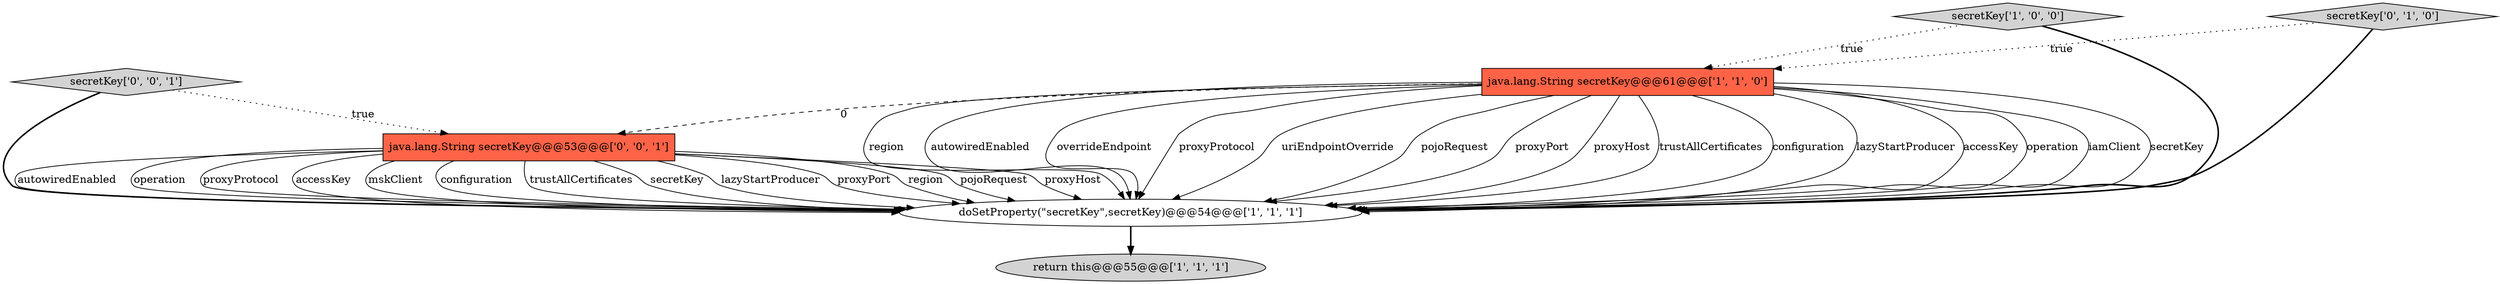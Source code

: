 digraph {
1 [style = filled, label = "java.lang.String secretKey@@@61@@@['1', '1', '0']", fillcolor = tomato, shape = box image = "AAA0AAABBB1BBB"];
5 [style = filled, label = "secretKey['0', '0', '1']", fillcolor = lightgray, shape = diamond image = "AAA0AAABBB3BBB"];
3 [style = filled, label = "doSetProperty(\"secretKey\",secretKey)@@@54@@@['1', '1', '1']", fillcolor = white, shape = ellipse image = "AAA0AAABBB1BBB"];
2 [style = filled, label = "secretKey['1', '0', '0']", fillcolor = lightgray, shape = diamond image = "AAA0AAABBB1BBB"];
6 [style = filled, label = "java.lang.String secretKey@@@53@@@['0', '0', '1']", fillcolor = tomato, shape = box image = "AAA0AAABBB3BBB"];
0 [style = filled, label = "return this@@@55@@@['1', '1', '1']", fillcolor = lightgray, shape = ellipse image = "AAA0AAABBB1BBB"];
4 [style = filled, label = "secretKey['0', '1', '0']", fillcolor = lightgray, shape = diamond image = "AAA0AAABBB2BBB"];
5->3 [style = bold, label=""];
4->3 [style = bold, label=""];
6->3 [style = solid, label="autowiredEnabled"];
1->3 [style = solid, label="region"];
4->1 [style = dotted, label="true"];
1->3 [style = solid, label="autowiredEnabled"];
1->3 [style = solid, label="overrideEndpoint"];
6->3 [style = solid, label="operation"];
2->3 [style = bold, label=""];
6->3 [style = solid, label="proxyProtocol"];
5->6 [style = dotted, label="true"];
6->3 [style = solid, label="accessKey"];
1->3 [style = solid, label="proxyProtocol"];
1->3 [style = solid, label="uriEndpointOverride"];
6->3 [style = solid, label="mskClient"];
6->3 [style = solid, label="configuration"];
1->3 [style = solid, label="pojoRequest"];
1->3 [style = solid, label="proxyPort"];
1->3 [style = solid, label="proxyHost"];
1->3 [style = solid, label="trustAllCertificates"];
1->3 [style = solid, label="configuration"];
3->0 [style = bold, label=""];
1->3 [style = solid, label="lazyStartProducer"];
1->3 [style = solid, label="accessKey"];
2->1 [style = dotted, label="true"];
1->6 [style = dashed, label="0"];
6->3 [style = solid, label="trustAllCertificates"];
6->3 [style = solid, label="secretKey"];
6->3 [style = solid, label="lazyStartProducer"];
6->3 [style = solid, label="proxyPort"];
1->3 [style = solid, label="operation"];
6->3 [style = solid, label="region"];
1->3 [style = solid, label="iamClient"];
6->3 [style = solid, label="pojoRequest"];
1->3 [style = solid, label="secretKey"];
6->3 [style = solid, label="proxyHost"];
}
